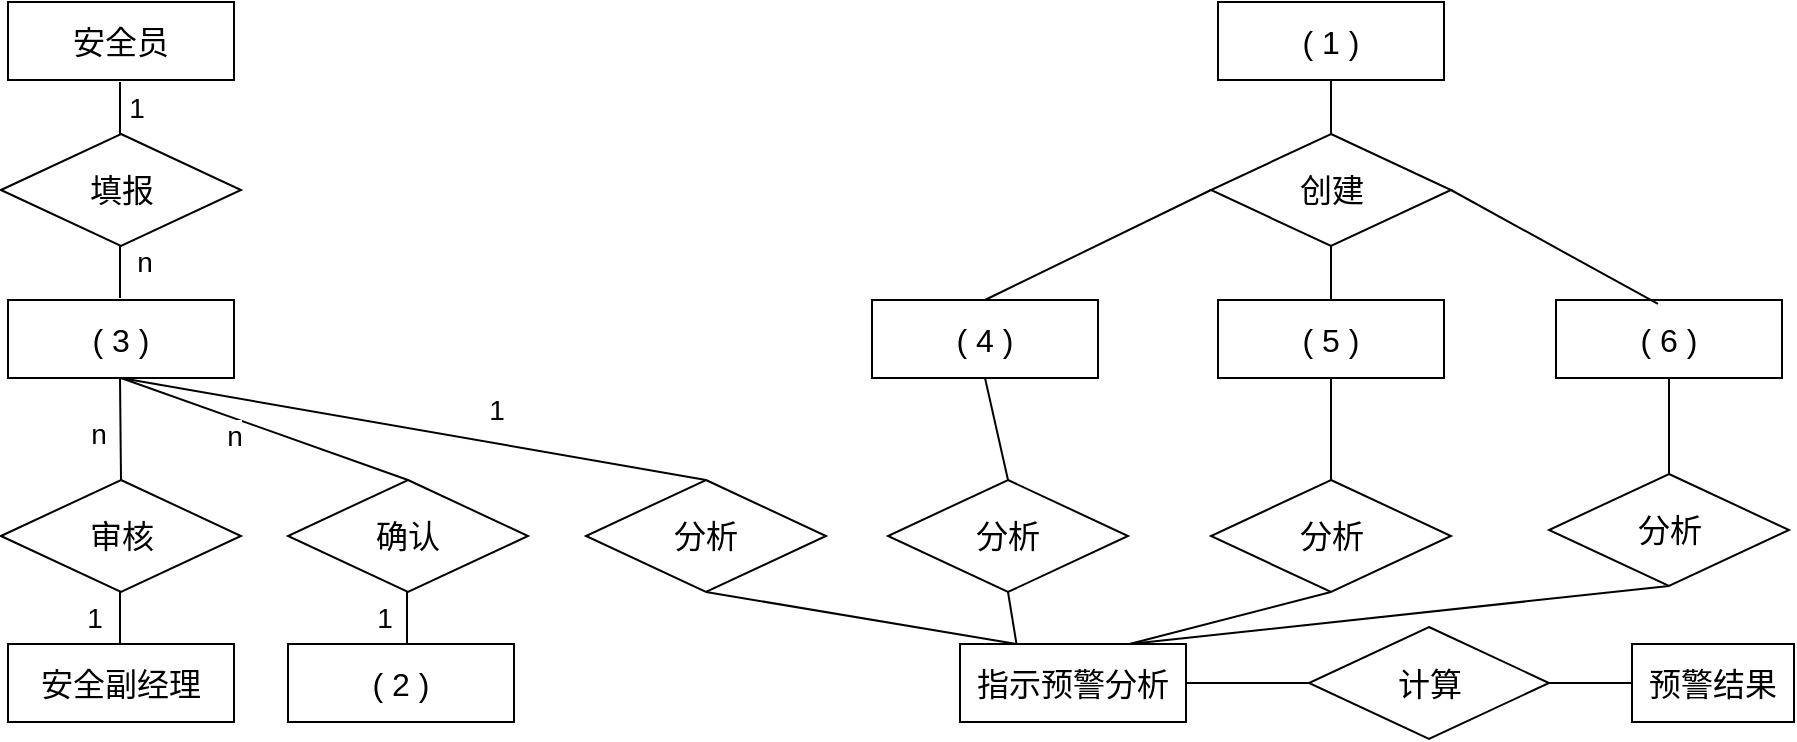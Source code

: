 <mxfile version="21.6.5" type="github">
  <diagram name="第 1 页" id="edIoZuRB3zaZxlKi64ll">
    <mxGraphModel dx="1194" dy="810" grid="0" gridSize="10" guides="1" tooltips="1" connect="1" arrows="1" fold="1" page="1" pageScale="1" pageWidth="2000" pageHeight="1400" math="0" shadow="0">
      <root>
        <mxCell id="0" />
        <mxCell id="1" parent="0" />
        <mxCell id="qfht6-_884fc5smqtkyN-81" value="安全员" style="rounded=0;whiteSpace=wrap;html=1;fontSize=16;" vertex="1" parent="1">
          <mxGeometry x="167" y="152" width="113" height="39" as="geometry" />
        </mxCell>
        <mxCell id="qfht6-_884fc5smqtkyN-82" value="填报" style="rhombus;whiteSpace=wrap;html=1;fontSize=16;" vertex="1" parent="1">
          <mxGeometry x="163.5" y="218" width="120" height="56" as="geometry" />
        </mxCell>
        <mxCell id="qfht6-_884fc5smqtkyN-83" value="( 3 )" style="rounded=0;whiteSpace=wrap;html=1;fontSize=16;" vertex="1" parent="1">
          <mxGeometry x="167" y="301" width="113" height="39" as="geometry" />
        </mxCell>
        <mxCell id="qfht6-_884fc5smqtkyN-84" value="审核" style="rhombus;whiteSpace=wrap;html=1;fontSize=16;" vertex="1" parent="1">
          <mxGeometry x="163.5" y="391" width="120" height="56" as="geometry" />
        </mxCell>
        <mxCell id="qfht6-_884fc5smqtkyN-85" value="分析" style="rhombus;whiteSpace=wrap;html=1;fontSize=16;" vertex="1" parent="1">
          <mxGeometry x="456" y="391" width="120" height="56" as="geometry" />
        </mxCell>
        <mxCell id="qfht6-_884fc5smqtkyN-86" value="确认" style="rhombus;whiteSpace=wrap;html=1;fontSize=16;" vertex="1" parent="1">
          <mxGeometry x="307" y="391" width="120" height="56" as="geometry" />
        </mxCell>
        <mxCell id="qfht6-_884fc5smqtkyN-87" value="安全副经理" style="rounded=0;whiteSpace=wrap;html=1;fontSize=16;" vertex="1" parent="1">
          <mxGeometry x="167" y="473" width="113" height="39" as="geometry" />
        </mxCell>
        <mxCell id="qfht6-_884fc5smqtkyN-88" value="( 2 )" style="rounded=0;whiteSpace=wrap;html=1;fontSize=16;" vertex="1" parent="1">
          <mxGeometry x="307" y="473" width="113" height="39" as="geometry" />
        </mxCell>
        <mxCell id="qfht6-_884fc5smqtkyN-90" value="" style="endArrow=none;html=1;rounded=0;" edge="1" parent="1">
          <mxGeometry width="50" height="50" relative="1" as="geometry">
            <mxPoint x="223" y="218" as="sourcePoint" />
            <mxPoint x="223" y="192" as="targetPoint" />
          </mxGeometry>
        </mxCell>
        <mxCell id="qfht6-_884fc5smqtkyN-104" value="1" style="edgeLabel;html=1;align=center;verticalAlign=middle;resizable=0;points=[];fontSize=14;" vertex="1" connectable="0" parent="qfht6-_884fc5smqtkyN-90">
          <mxGeometry x="0.692" y="-3" relative="1" as="geometry">
            <mxPoint x="5" y="9" as="offset" />
          </mxGeometry>
        </mxCell>
        <mxCell id="qfht6-_884fc5smqtkyN-94" value="" style="endArrow=none;html=1;rounded=0;" edge="1" parent="1">
          <mxGeometry width="50" height="50" relative="1" as="geometry">
            <mxPoint x="223" y="300" as="sourcePoint" />
            <mxPoint x="223" y="274" as="targetPoint" />
          </mxGeometry>
        </mxCell>
        <mxCell id="qfht6-_884fc5smqtkyN-96" value="" style="endArrow=none;html=1;rounded=0;exitX=0.5;exitY=0;exitDx=0;exitDy=0;" edge="1" parent="1" source="qfht6-_884fc5smqtkyN-84">
          <mxGeometry width="50" height="50" relative="1" as="geometry">
            <mxPoint x="223" y="366" as="sourcePoint" />
            <mxPoint x="223" y="340" as="targetPoint" />
          </mxGeometry>
        </mxCell>
        <mxCell id="qfht6-_884fc5smqtkyN-99" value="" style="endArrow=none;html=1;rounded=0;" edge="1" parent="1">
          <mxGeometry width="50" height="50" relative="1" as="geometry">
            <mxPoint x="223" y="473" as="sourcePoint" />
            <mxPoint x="223" y="447" as="targetPoint" />
          </mxGeometry>
        </mxCell>
        <mxCell id="qfht6-_884fc5smqtkyN-101" value="" style="endArrow=none;html=1;rounded=0;entryX=0.5;entryY=1;entryDx=0;entryDy=0;exitX=0.5;exitY=0;exitDx=0;exitDy=0;" edge="1" parent="1" source="qfht6-_884fc5smqtkyN-86" target="qfht6-_884fc5smqtkyN-83">
          <mxGeometry width="50" height="50" relative="1" as="geometry">
            <mxPoint x="380" y="392" as="sourcePoint" />
            <mxPoint x="430" y="342" as="targetPoint" />
          </mxGeometry>
        </mxCell>
        <mxCell id="qfht6-_884fc5smqtkyN-102" value="" style="endArrow=none;html=1;rounded=0;entryX=0.5;entryY=1;entryDx=0;entryDy=0;exitX=0.5;exitY=0;exitDx=0;exitDy=0;" edge="1" parent="1" source="qfht6-_884fc5smqtkyN-85" target="qfht6-_884fc5smqtkyN-83">
          <mxGeometry width="50" height="50" relative="1" as="geometry">
            <mxPoint x="540" y="391" as="sourcePoint" />
            <mxPoint x="590" y="341" as="targetPoint" />
          </mxGeometry>
        </mxCell>
        <mxCell id="qfht6-_884fc5smqtkyN-103" value="" style="endArrow=none;html=1;rounded=0;" edge="1" parent="1">
          <mxGeometry width="50" height="50" relative="1" as="geometry">
            <mxPoint x="366.5" y="473" as="sourcePoint" />
            <mxPoint x="366.5" y="447" as="targetPoint" />
          </mxGeometry>
        </mxCell>
        <mxCell id="qfht6-_884fc5smqtkyN-105" value="n" style="edgeLabel;html=1;align=center;verticalAlign=middle;resizable=0;points=[];fontSize=14;" vertex="1" connectable="0" parent="1">
          <mxGeometry x="210" y="373" as="geometry">
            <mxPoint x="2" y="-5" as="offset" />
          </mxGeometry>
        </mxCell>
        <mxCell id="qfht6-_884fc5smqtkyN-106" value="1" style="edgeLabel;html=1;align=center;verticalAlign=middle;resizable=0;points=[];fontSize=14;" vertex="1" connectable="0" parent="1">
          <mxGeometry x="411" y="356" as="geometry" />
        </mxCell>
        <mxCell id="qfht6-_884fc5smqtkyN-107" value="n" style="edgeLabel;html=1;align=center;verticalAlign=middle;resizable=0;points=[];fontSize=14;" vertex="1" connectable="0" parent="1">
          <mxGeometry x="277" y="366" as="geometry">
            <mxPoint x="3" y="3" as="offset" />
          </mxGeometry>
        </mxCell>
        <mxCell id="qfht6-_884fc5smqtkyN-108" value="1" style="edgeLabel;html=1;align=center;verticalAlign=middle;resizable=0;points=[];fontSize=14;" vertex="1" connectable="0" parent="1">
          <mxGeometry x="411" y="356" as="geometry" />
        </mxCell>
        <mxCell id="qfht6-_884fc5smqtkyN-109" value="1" style="edgeLabel;html=1;align=center;verticalAlign=middle;resizable=0;points=[];fontSize=14;" vertex="1" connectable="0" parent="1">
          <mxGeometry x="362" y="460" as="geometry">
            <mxPoint x="-7" as="offset" />
          </mxGeometry>
        </mxCell>
        <mxCell id="qfht6-_884fc5smqtkyN-110" value="1" style="edgeLabel;html=1;align=center;verticalAlign=middle;resizable=0;points=[];fontSize=14;" vertex="1" connectable="0" parent="1">
          <mxGeometry x="210" y="460" as="geometry" />
        </mxCell>
        <mxCell id="qfht6-_884fc5smqtkyN-111" value="n" style="edgeLabel;html=1;align=center;verticalAlign=middle;resizable=0;points=[];fontSize=14;" vertex="1" connectable="0" parent="1">
          <mxGeometry x="287" y="376" as="geometry">
            <mxPoint x="-52" y="-94" as="offset" />
          </mxGeometry>
        </mxCell>
        <mxCell id="qfht6-_884fc5smqtkyN-112" value="( 4 )" style="rounded=0;whiteSpace=wrap;html=1;fontSize=16;" vertex="1" parent="1">
          <mxGeometry x="599" y="301" width="113" height="39" as="geometry" />
        </mxCell>
        <mxCell id="qfht6-_884fc5smqtkyN-113" value="分析" style="rhombus;whiteSpace=wrap;html=1;fontSize=16;" vertex="1" parent="1">
          <mxGeometry x="607" y="391" width="120" height="56" as="geometry" />
        </mxCell>
        <mxCell id="qfht6-_884fc5smqtkyN-114" value="指示预警分析" style="rounded=0;whiteSpace=wrap;html=1;fontSize=16;" vertex="1" parent="1">
          <mxGeometry x="643" y="473" width="113" height="39" as="geometry" />
        </mxCell>
        <mxCell id="qfht6-_884fc5smqtkyN-115" value="( 5 )" style="rounded=0;whiteSpace=wrap;html=1;fontSize=16;" vertex="1" parent="1">
          <mxGeometry x="772" y="301" width="113" height="39" as="geometry" />
        </mxCell>
        <mxCell id="qfht6-_884fc5smqtkyN-116" value="( 6 )" style="rounded=0;whiteSpace=wrap;html=1;fontSize=16;" vertex="1" parent="1">
          <mxGeometry x="941" y="301" width="113" height="39" as="geometry" />
        </mxCell>
        <mxCell id="qfht6-_884fc5smqtkyN-118" value="分析" style="rhombus;whiteSpace=wrap;html=1;fontSize=16;" vertex="1" parent="1">
          <mxGeometry x="768.5" y="391" width="120" height="56" as="geometry" />
        </mxCell>
        <mxCell id="qfht6-_884fc5smqtkyN-119" value="分析" style="rhombus;whiteSpace=wrap;html=1;fontSize=16;" vertex="1" parent="1">
          <mxGeometry x="937.5" y="388" width="120" height="56" as="geometry" />
        </mxCell>
        <mxCell id="qfht6-_884fc5smqtkyN-120" value="计算" style="rhombus;whiteSpace=wrap;html=1;fontSize=16;" vertex="1" parent="1">
          <mxGeometry x="817.5" y="464.5" width="120" height="56" as="geometry" />
        </mxCell>
        <mxCell id="qfht6-_884fc5smqtkyN-121" value="预警结果" style="rounded=0;whiteSpace=wrap;html=1;fontSize=16;" vertex="1" parent="1">
          <mxGeometry x="979" y="473" width="81" height="39" as="geometry" />
        </mxCell>
        <mxCell id="qfht6-_884fc5smqtkyN-122" value="创建" style="rhombus;whiteSpace=wrap;html=1;fontSize=16;" vertex="1" parent="1">
          <mxGeometry x="768.5" y="218" width="120" height="56" as="geometry" />
        </mxCell>
        <mxCell id="qfht6-_884fc5smqtkyN-123" value="( 1 )" style="rounded=0;whiteSpace=wrap;html=1;fontSize=16;" vertex="1" parent="1">
          <mxGeometry x="772" y="152" width="113" height="39" as="geometry" />
        </mxCell>
        <mxCell id="qfht6-_884fc5smqtkyN-124" value="" style="endArrow=none;html=1;rounded=0;exitX=0.5;exitY=1;exitDx=0;exitDy=0;entryX=0.25;entryY=0;entryDx=0;entryDy=0;" edge="1" parent="1" source="qfht6-_884fc5smqtkyN-85" target="qfht6-_884fc5smqtkyN-114">
          <mxGeometry width="50" height="50" relative="1" as="geometry">
            <mxPoint x="676" y="461" as="sourcePoint" />
            <mxPoint x="746" y="472" as="targetPoint" />
          </mxGeometry>
        </mxCell>
        <mxCell id="qfht6-_884fc5smqtkyN-126" value="" style="endArrow=none;html=1;rounded=0;exitX=0.5;exitY=1;exitDx=0;exitDy=0;entryX=0.25;entryY=0;entryDx=0;entryDy=0;" edge="1" parent="1" source="qfht6-_884fc5smqtkyN-113" target="qfht6-_884fc5smqtkyN-114">
          <mxGeometry width="50" height="50" relative="1" as="geometry">
            <mxPoint x="676" y="461" as="sourcePoint" />
            <mxPoint x="726" y="411" as="targetPoint" />
          </mxGeometry>
        </mxCell>
        <mxCell id="qfht6-_884fc5smqtkyN-127" value="" style="endArrow=none;html=1;rounded=0;entryX=1;entryY=0.5;entryDx=0;entryDy=0;exitX=0.451;exitY=0.051;exitDx=0;exitDy=0;exitPerimeter=0;" edge="1" parent="1" source="qfht6-_884fc5smqtkyN-116" target="qfht6-_884fc5smqtkyN-122">
          <mxGeometry width="50" height="50" relative="1" as="geometry">
            <mxPoint x="676" y="461" as="sourcePoint" />
            <mxPoint x="726" y="411" as="targetPoint" />
          </mxGeometry>
        </mxCell>
        <mxCell id="qfht6-_884fc5smqtkyN-128" value="" style="endArrow=none;html=1;rounded=0;entryX=0.5;entryY=1;entryDx=0;entryDy=0;exitX=0.5;exitY=0;exitDx=0;exitDy=0;" edge="1" parent="1" source="qfht6-_884fc5smqtkyN-122" target="qfht6-_884fc5smqtkyN-123">
          <mxGeometry width="50" height="50" relative="1" as="geometry">
            <mxPoint x="676" y="461" as="sourcePoint" />
            <mxPoint x="726" y="411" as="targetPoint" />
          </mxGeometry>
        </mxCell>
        <mxCell id="qfht6-_884fc5smqtkyN-129" value="" style="endArrow=none;html=1;rounded=0;entryX=0.5;entryY=1;entryDx=0;entryDy=0;exitX=0.5;exitY=0;exitDx=0;exitDy=0;" edge="1" parent="1" source="qfht6-_884fc5smqtkyN-115" target="qfht6-_884fc5smqtkyN-122">
          <mxGeometry width="50" height="50" relative="1" as="geometry">
            <mxPoint x="676" y="461" as="sourcePoint" />
            <mxPoint x="726" y="411" as="targetPoint" />
          </mxGeometry>
        </mxCell>
        <mxCell id="qfht6-_884fc5smqtkyN-130" value="" style="endArrow=none;html=1;rounded=0;exitX=0.5;exitY=0;exitDx=0;exitDy=0;entryX=0;entryY=0.5;entryDx=0;entryDy=0;" edge="1" parent="1" source="qfht6-_884fc5smqtkyN-112" target="qfht6-_884fc5smqtkyN-122">
          <mxGeometry width="50" height="50" relative="1" as="geometry">
            <mxPoint x="676" y="461" as="sourcePoint" />
            <mxPoint x="726" y="411" as="targetPoint" />
          </mxGeometry>
        </mxCell>
        <mxCell id="qfht6-_884fc5smqtkyN-131" value="" style="endArrow=none;html=1;rounded=0;entryX=0.5;entryY=1;entryDx=0;entryDy=0;exitX=0.5;exitY=0;exitDx=0;exitDy=0;" edge="1" parent="1" source="qfht6-_884fc5smqtkyN-113" target="qfht6-_884fc5smqtkyN-112">
          <mxGeometry width="50" height="50" relative="1" as="geometry">
            <mxPoint x="676" y="461" as="sourcePoint" />
            <mxPoint x="726" y="411" as="targetPoint" />
          </mxGeometry>
        </mxCell>
        <mxCell id="qfht6-_884fc5smqtkyN-132" value="" style="endArrow=none;html=1;rounded=0;entryX=0.5;entryY=1;entryDx=0;entryDy=0;exitX=0.75;exitY=0;exitDx=0;exitDy=0;" edge="1" parent="1" source="qfht6-_884fc5smqtkyN-114" target="qfht6-_884fc5smqtkyN-119">
          <mxGeometry width="50" height="50" relative="1" as="geometry">
            <mxPoint x="676" y="461" as="sourcePoint" />
            <mxPoint x="726" y="411" as="targetPoint" />
          </mxGeometry>
        </mxCell>
        <mxCell id="qfht6-_884fc5smqtkyN-133" value="" style="endArrow=none;html=1;rounded=0;entryX=0.5;entryY=1;entryDx=0;entryDy=0;exitX=0.75;exitY=0;exitDx=0;exitDy=0;" edge="1" parent="1" source="qfht6-_884fc5smqtkyN-114" target="qfht6-_884fc5smqtkyN-118">
          <mxGeometry width="50" height="50" relative="1" as="geometry">
            <mxPoint x="676" y="461" as="sourcePoint" />
            <mxPoint x="726" y="411" as="targetPoint" />
          </mxGeometry>
        </mxCell>
        <mxCell id="qfht6-_884fc5smqtkyN-134" value="" style="endArrow=none;html=1;rounded=0;entryX=0.5;entryY=1;entryDx=0;entryDy=0;" edge="1" parent="1" source="qfht6-_884fc5smqtkyN-119" target="qfht6-_884fc5smqtkyN-116">
          <mxGeometry width="50" height="50" relative="1" as="geometry">
            <mxPoint x="676" y="461" as="sourcePoint" />
            <mxPoint x="726" y="411" as="targetPoint" />
          </mxGeometry>
        </mxCell>
        <mxCell id="qfht6-_884fc5smqtkyN-135" value="" style="endArrow=none;html=1;rounded=0;entryX=0.5;entryY=1;entryDx=0;entryDy=0;exitX=0.5;exitY=0;exitDx=0;exitDy=0;" edge="1" parent="1" source="qfht6-_884fc5smqtkyN-118" target="qfht6-_884fc5smqtkyN-115">
          <mxGeometry width="50" height="50" relative="1" as="geometry">
            <mxPoint x="676" y="461" as="sourcePoint" />
            <mxPoint x="726" y="411" as="targetPoint" />
          </mxGeometry>
        </mxCell>
        <mxCell id="qfht6-_884fc5smqtkyN-136" value="" style="endArrow=none;html=1;rounded=0;entryX=0;entryY=0.5;entryDx=0;entryDy=0;exitX=1;exitY=0.5;exitDx=0;exitDy=0;" edge="1" parent="1" source="qfht6-_884fc5smqtkyN-120" target="qfht6-_884fc5smqtkyN-121">
          <mxGeometry width="50" height="50" relative="1" as="geometry">
            <mxPoint x="676" y="461" as="sourcePoint" />
            <mxPoint x="726" y="411" as="targetPoint" />
          </mxGeometry>
        </mxCell>
        <mxCell id="qfht6-_884fc5smqtkyN-137" value="" style="endArrow=none;html=1;rounded=0;entryX=0;entryY=0.5;entryDx=0;entryDy=0;exitX=1;exitY=0.5;exitDx=0;exitDy=0;" edge="1" parent="1" source="qfht6-_884fc5smqtkyN-114" target="qfht6-_884fc5smqtkyN-120">
          <mxGeometry width="50" height="50" relative="1" as="geometry">
            <mxPoint x="676" y="461" as="sourcePoint" />
            <mxPoint x="726" y="411" as="targetPoint" />
          </mxGeometry>
        </mxCell>
      </root>
    </mxGraphModel>
  </diagram>
</mxfile>
